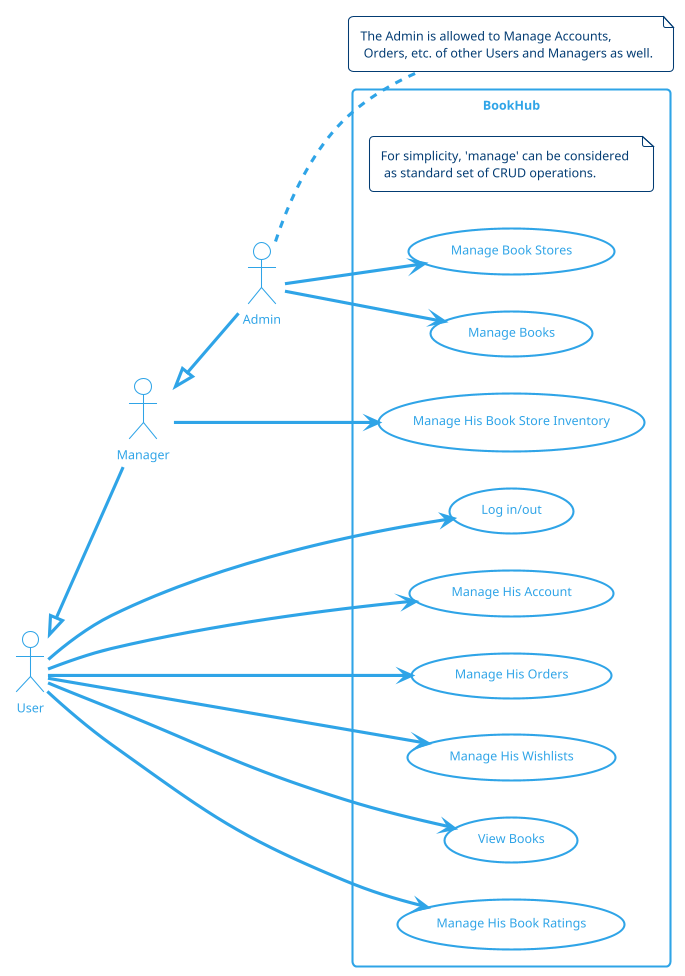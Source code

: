 @startuml
' visual settings
!theme cerulean-outline
hide circle
skinparam backgroundColor white

left to right direction

actor Admin as adm
actor Manager as mgr
actor User as usr

usr <|-- mgr
mgr <|-- adm



rectangle BookHub {
note "For simplicity, 'manage' can be considered \n as standard set of CRUD operations." as nt

usecase (Log in/out) as auth
usecase (Manage Book Stores) as M_store
usecase (Manage His Book Store Inventory) as M_inv
usecase (Manage His Account) as M_acc
usecase (Manage His Orders) as M_ord
usecase (Manage His Wishlists) as M_wish
usecase (View Books) as R_book
usecase (Manage His Book Ratings) as Rate_book
usecase (Manage Books) as M_book
}

note "The Admin is allowed to Manage Accounts, \n Orders, etc. of other Users and Managers as well." as adm_note
adm .. adm_note

usr --> auth
usr --> M_acc
usr --> M_ord
usr --> M_wish
usr --> R_book
usr --> Rate_book

adm --> M_store
adm --> M_book

mgr --> M_inv

@enduml
